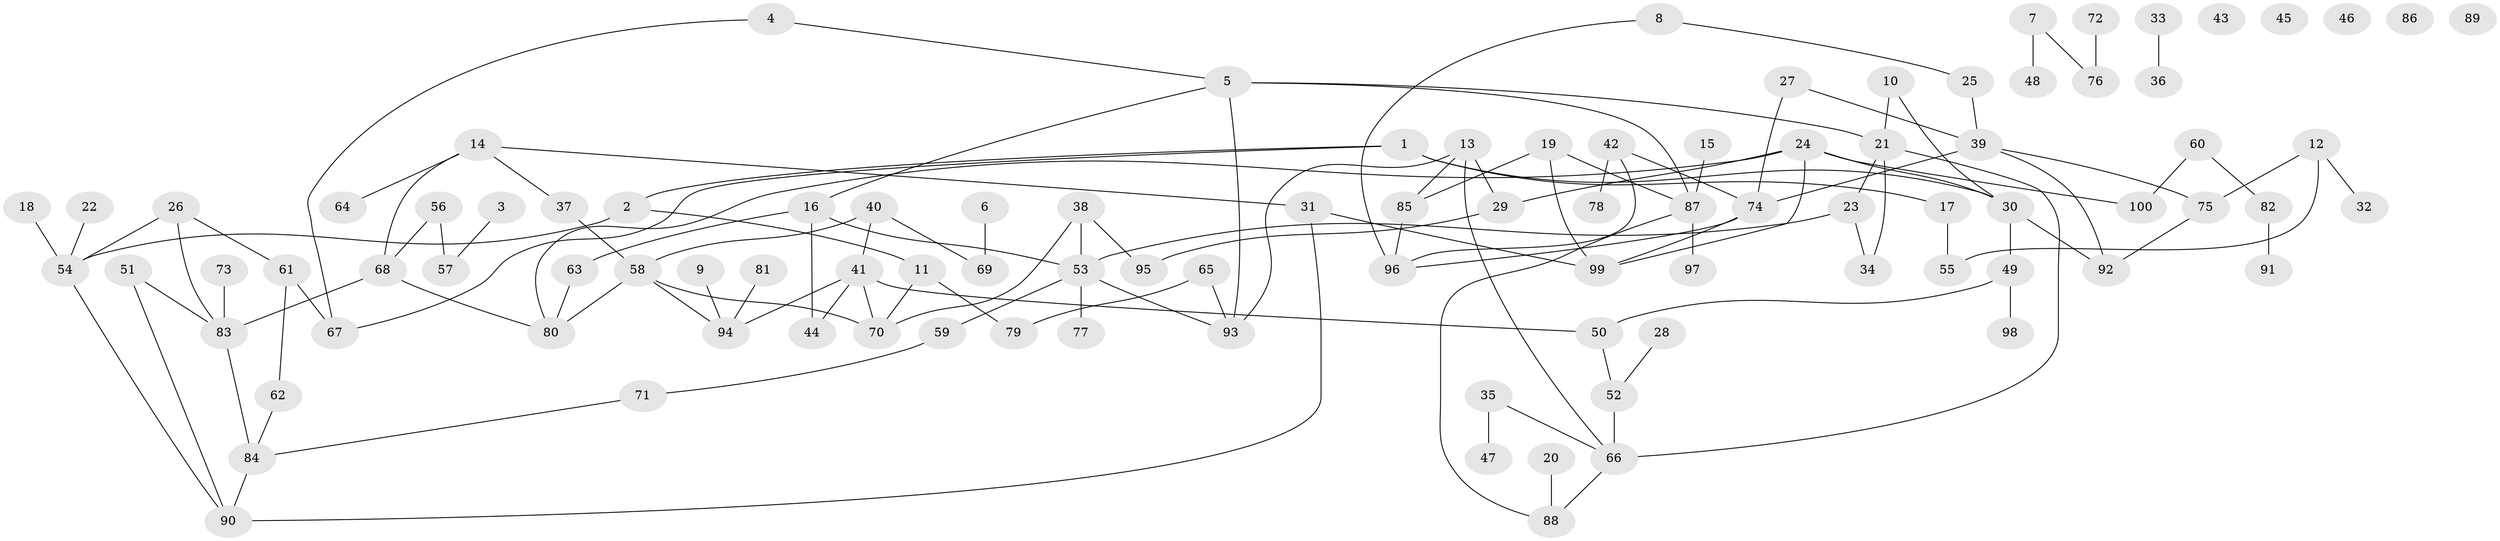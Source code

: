 // coarse degree distribution, {4: 0.109375, 6: 0.03125, 2: 0.28125, 9: 0.015625, 3: 0.25, 1: 0.203125, 5: 0.09375, 8: 0.015625}
// Generated by graph-tools (version 1.1) at 2025/48/03/04/25 22:48:33]
// undirected, 100 vertices, 127 edges
graph export_dot {
  node [color=gray90,style=filled];
  1;
  2;
  3;
  4;
  5;
  6;
  7;
  8;
  9;
  10;
  11;
  12;
  13;
  14;
  15;
  16;
  17;
  18;
  19;
  20;
  21;
  22;
  23;
  24;
  25;
  26;
  27;
  28;
  29;
  30;
  31;
  32;
  33;
  34;
  35;
  36;
  37;
  38;
  39;
  40;
  41;
  42;
  43;
  44;
  45;
  46;
  47;
  48;
  49;
  50;
  51;
  52;
  53;
  54;
  55;
  56;
  57;
  58;
  59;
  60;
  61;
  62;
  63;
  64;
  65;
  66;
  67;
  68;
  69;
  70;
  71;
  72;
  73;
  74;
  75;
  76;
  77;
  78;
  79;
  80;
  81;
  82;
  83;
  84;
  85;
  86;
  87;
  88;
  89;
  90;
  91;
  92;
  93;
  94;
  95;
  96;
  97;
  98;
  99;
  100;
  1 -- 2;
  1 -- 17;
  1 -- 30;
  1 -- 67;
  2 -- 11;
  2 -- 54;
  3 -- 57;
  4 -- 5;
  4 -- 67;
  5 -- 16;
  5 -- 21;
  5 -- 87;
  5 -- 93;
  6 -- 69;
  7 -- 48;
  7 -- 76;
  8 -- 25;
  8 -- 96;
  9 -- 94;
  10 -- 21;
  10 -- 30;
  11 -- 70;
  11 -- 79;
  12 -- 32;
  12 -- 55;
  12 -- 75;
  13 -- 29;
  13 -- 66;
  13 -- 85;
  13 -- 93;
  14 -- 31;
  14 -- 37;
  14 -- 64;
  14 -- 68;
  15 -- 87;
  16 -- 44;
  16 -- 53;
  16 -- 63;
  17 -- 55;
  18 -- 54;
  19 -- 85;
  19 -- 87;
  19 -- 99;
  20 -- 88;
  21 -- 23;
  21 -- 34;
  21 -- 66;
  22 -- 54;
  23 -- 34;
  23 -- 53;
  24 -- 29;
  24 -- 30;
  24 -- 80;
  24 -- 99;
  24 -- 100;
  25 -- 39;
  26 -- 54;
  26 -- 61;
  26 -- 83;
  27 -- 39;
  27 -- 74;
  28 -- 52;
  29 -- 95;
  30 -- 49;
  30 -- 92;
  31 -- 90;
  31 -- 99;
  33 -- 36;
  35 -- 47;
  35 -- 66;
  37 -- 58;
  38 -- 53;
  38 -- 70;
  38 -- 95;
  39 -- 74;
  39 -- 75;
  39 -- 92;
  40 -- 41;
  40 -- 58;
  40 -- 69;
  41 -- 44;
  41 -- 50;
  41 -- 70;
  41 -- 94;
  42 -- 74;
  42 -- 78;
  42 -- 96;
  49 -- 50;
  49 -- 98;
  50 -- 52;
  51 -- 83;
  51 -- 90;
  52 -- 66;
  53 -- 59;
  53 -- 77;
  53 -- 93;
  54 -- 90;
  56 -- 57;
  56 -- 68;
  58 -- 70;
  58 -- 80;
  58 -- 94;
  59 -- 71;
  60 -- 82;
  60 -- 100;
  61 -- 62;
  61 -- 67;
  62 -- 84;
  63 -- 80;
  65 -- 79;
  65 -- 93;
  66 -- 88;
  68 -- 80;
  68 -- 83;
  71 -- 84;
  72 -- 76;
  73 -- 83;
  74 -- 96;
  74 -- 99;
  75 -- 92;
  81 -- 94;
  82 -- 91;
  83 -- 84;
  84 -- 90;
  85 -- 96;
  87 -- 88;
  87 -- 97;
}
